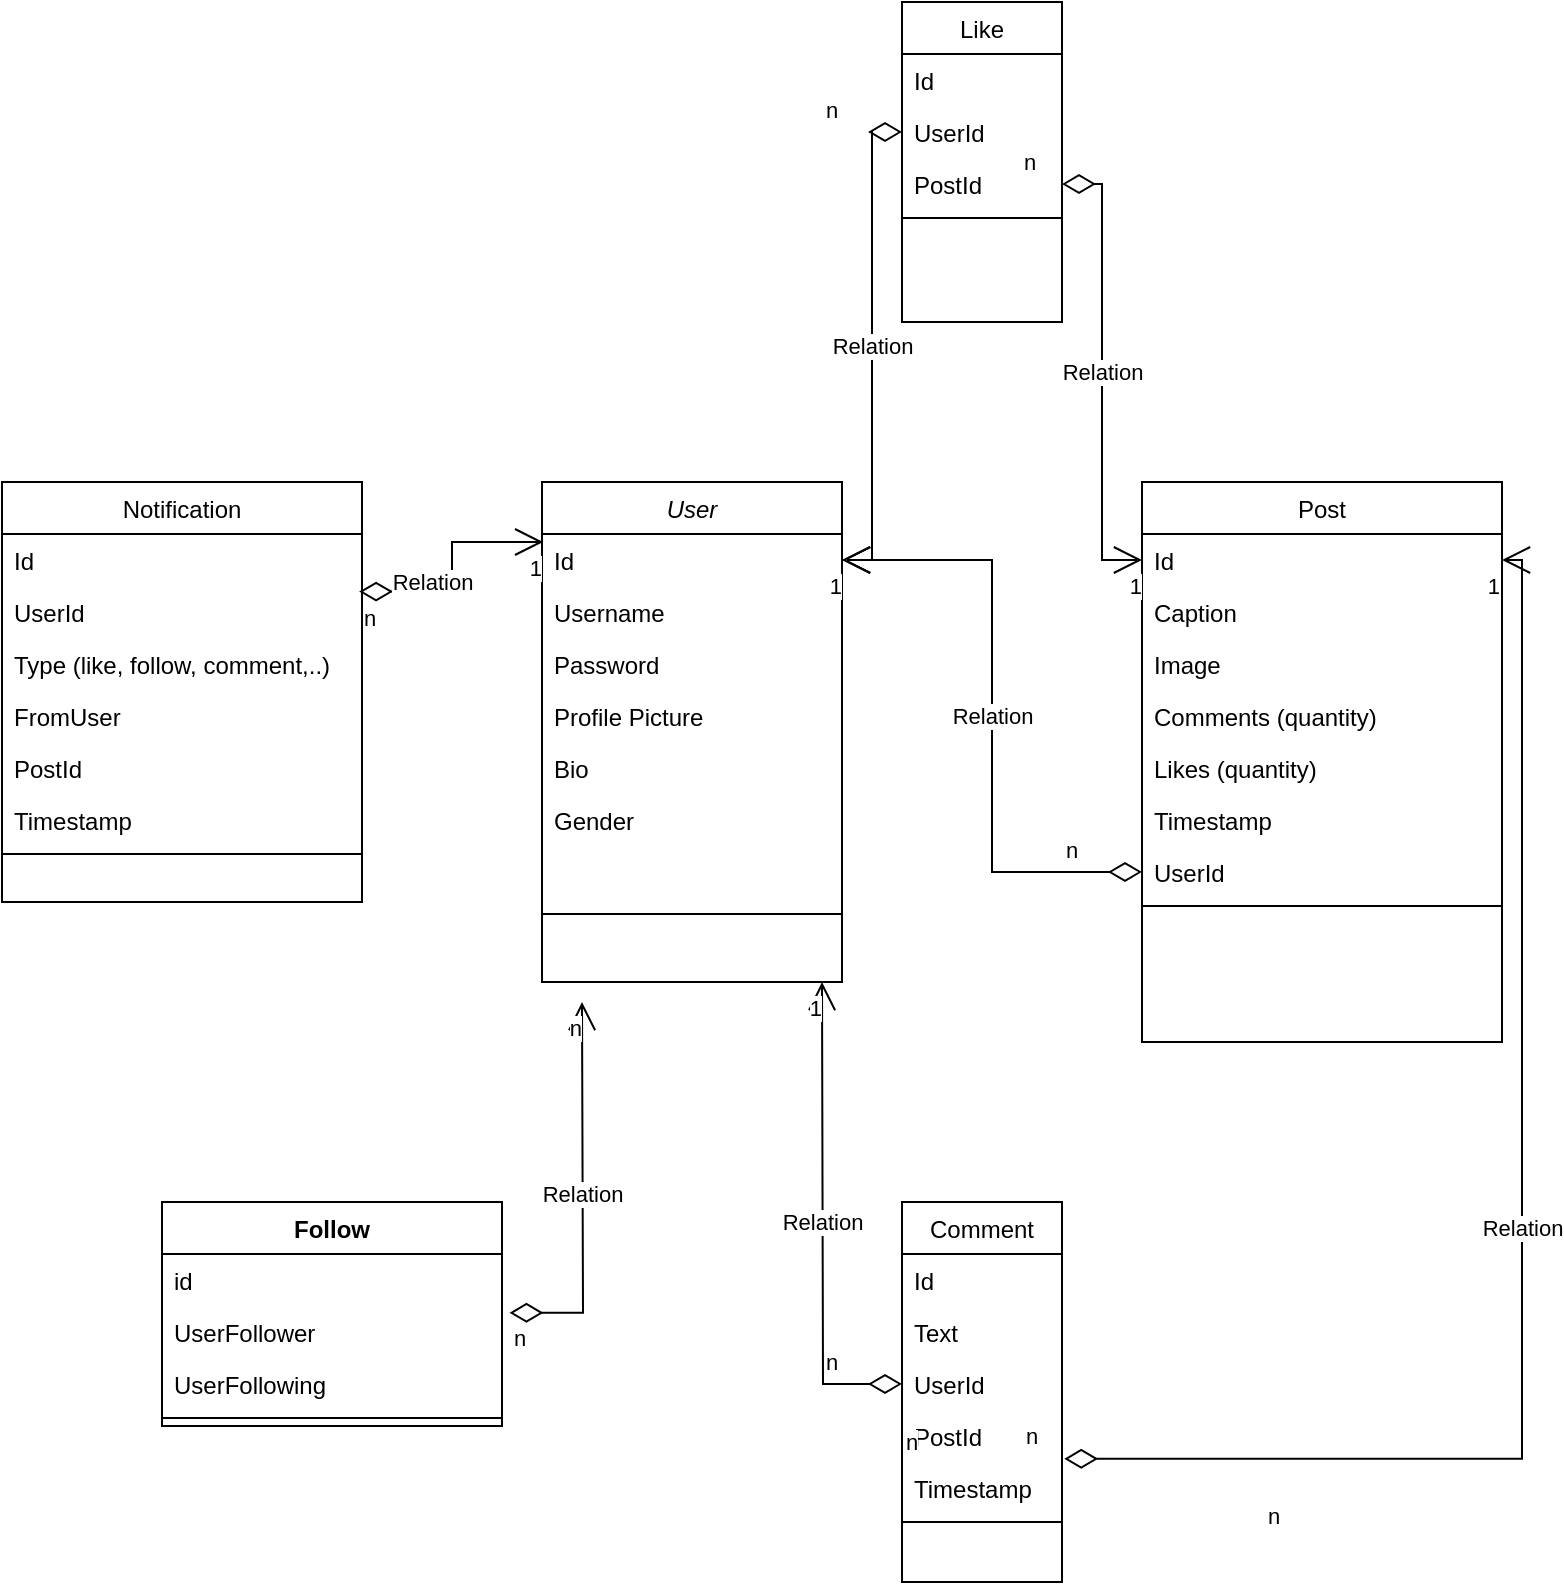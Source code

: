 <mxfile version="22.0.8" type="github">
  <diagram id="C5RBs43oDa-KdzZeNtuy" name="Page-1">
    <mxGraphModel dx="1877" dy="1743" grid="1" gridSize="10" guides="1" tooltips="1" connect="1" arrows="1" fold="1" page="1" pageScale="1" pageWidth="827" pageHeight="1169" math="0" shadow="0">
      <root>
        <mxCell id="WIyWlLk6GJQsqaUBKTNV-0" />
        <mxCell id="WIyWlLk6GJQsqaUBKTNV-1" parent="WIyWlLk6GJQsqaUBKTNV-0" />
        <mxCell id="zkfFHV4jXpPFQw0GAbJ--0" value="User" style="swimlane;fontStyle=2;align=center;verticalAlign=top;childLayout=stackLayout;horizontal=1;startSize=26;horizontalStack=0;resizeParent=1;resizeLast=0;collapsible=1;marginBottom=0;rounded=0;shadow=0;strokeWidth=1;" parent="WIyWlLk6GJQsqaUBKTNV-1" vertex="1">
          <mxGeometry x="140" y="80" width="150" height="250" as="geometry">
            <mxRectangle x="140" y="80" width="160" height="26" as="alternateBounds" />
          </mxGeometry>
        </mxCell>
        <mxCell id="zkfFHV4jXpPFQw0GAbJ--1" value="Id" style="text;align=left;verticalAlign=top;spacingLeft=4;spacingRight=4;overflow=hidden;rotatable=0;points=[[0,0.5],[1,0.5]];portConstraint=eastwest;" parent="zkfFHV4jXpPFQw0GAbJ--0" vertex="1">
          <mxGeometry y="26" width="150" height="26" as="geometry" />
        </mxCell>
        <mxCell id="K0CFgPnQDJV9Pd38ulki-9" value="Username" style="text;align=left;verticalAlign=top;spacingLeft=4;spacingRight=4;overflow=hidden;rotatable=0;points=[[0,0.5],[1,0.5]];portConstraint=eastwest;" vertex="1" parent="zkfFHV4jXpPFQw0GAbJ--0">
          <mxGeometry y="52" width="150" height="26" as="geometry" />
        </mxCell>
        <mxCell id="zkfFHV4jXpPFQw0GAbJ--2" value="Password" style="text;align=left;verticalAlign=top;spacingLeft=4;spacingRight=4;overflow=hidden;rotatable=0;points=[[0,0.5],[1,0.5]];portConstraint=eastwest;rounded=0;shadow=0;html=0;" parent="zkfFHV4jXpPFQw0GAbJ--0" vertex="1">
          <mxGeometry y="78" width="150" height="26" as="geometry" />
        </mxCell>
        <mxCell id="zkfFHV4jXpPFQw0GAbJ--3" value="Profile Picture" style="text;align=left;verticalAlign=top;spacingLeft=4;spacingRight=4;overflow=hidden;rotatable=0;points=[[0,0.5],[1,0.5]];portConstraint=eastwest;rounded=0;shadow=0;html=0;" parent="zkfFHV4jXpPFQw0GAbJ--0" vertex="1">
          <mxGeometry y="104" width="150" height="26" as="geometry" />
        </mxCell>
        <mxCell id="zkfFHV4jXpPFQw0GAbJ--5" value="Bio" style="text;align=left;verticalAlign=top;spacingLeft=4;spacingRight=4;overflow=hidden;rotatable=0;points=[[0,0.5],[1,0.5]];portConstraint=eastwest;" parent="zkfFHV4jXpPFQw0GAbJ--0" vertex="1">
          <mxGeometry y="130" width="150" height="26" as="geometry" />
        </mxCell>
        <mxCell id="K0CFgPnQDJV9Pd38ulki-8" value="Gender" style="text;align=left;verticalAlign=top;spacingLeft=4;spacingRight=4;overflow=hidden;rotatable=0;points=[[0,0.5],[1,0.5]];portConstraint=eastwest;" vertex="1" parent="zkfFHV4jXpPFQw0GAbJ--0">
          <mxGeometry y="156" width="150" height="26" as="geometry" />
        </mxCell>
        <mxCell id="zkfFHV4jXpPFQw0GAbJ--4" value="" style="line;html=1;strokeWidth=1;align=left;verticalAlign=middle;spacingTop=-1;spacingLeft=3;spacingRight=3;rotatable=0;labelPosition=right;points=[];portConstraint=eastwest;" parent="zkfFHV4jXpPFQw0GAbJ--0" vertex="1">
          <mxGeometry y="182" width="150" height="68" as="geometry" />
        </mxCell>
        <mxCell id="zkfFHV4jXpPFQw0GAbJ--6" value="Comment" style="swimlane;fontStyle=0;align=center;verticalAlign=top;childLayout=stackLayout;horizontal=1;startSize=26;horizontalStack=0;resizeParent=1;resizeLast=0;collapsible=1;marginBottom=0;rounded=0;shadow=0;strokeWidth=1;" parent="WIyWlLk6GJQsqaUBKTNV-1" vertex="1">
          <mxGeometry x="320" y="440" width="80" height="190" as="geometry">
            <mxRectangle x="130" y="380" width="160" height="26" as="alternateBounds" />
          </mxGeometry>
        </mxCell>
        <mxCell id="zkfFHV4jXpPFQw0GAbJ--7" value="Id" style="text;align=left;verticalAlign=top;spacingLeft=4;spacingRight=4;overflow=hidden;rotatable=0;points=[[0,0.5],[1,0.5]];portConstraint=eastwest;" parent="zkfFHV4jXpPFQw0GAbJ--6" vertex="1">
          <mxGeometry y="26" width="80" height="26" as="geometry" />
        </mxCell>
        <mxCell id="zkfFHV4jXpPFQw0GAbJ--8" value="Text" style="text;align=left;verticalAlign=top;spacingLeft=4;spacingRight=4;overflow=hidden;rotatable=0;points=[[0,0.5],[1,0.5]];portConstraint=eastwest;rounded=0;shadow=0;html=0;" parent="zkfFHV4jXpPFQw0GAbJ--6" vertex="1">
          <mxGeometry y="52" width="80" height="26" as="geometry" />
        </mxCell>
        <mxCell id="K0CFgPnQDJV9Pd38ulki-23" value="UserId" style="text;align=left;verticalAlign=top;spacingLeft=4;spacingRight=4;overflow=hidden;rotatable=0;points=[[0,0.5],[1,0.5]];portConstraint=eastwest;rounded=0;shadow=0;html=0;" vertex="1" parent="zkfFHV4jXpPFQw0GAbJ--6">
          <mxGeometry y="78" width="80" height="26" as="geometry" />
        </mxCell>
        <mxCell id="K0CFgPnQDJV9Pd38ulki-24" value="PostId" style="text;align=left;verticalAlign=top;spacingLeft=4;spacingRight=4;overflow=hidden;rotatable=0;points=[[0,0.5],[1,0.5]];portConstraint=eastwest;rounded=0;shadow=0;html=0;" vertex="1" parent="zkfFHV4jXpPFQw0GAbJ--6">
          <mxGeometry y="104" width="80" height="26" as="geometry" />
        </mxCell>
        <mxCell id="K0CFgPnQDJV9Pd38ulki-25" value="Timestamp" style="text;align=left;verticalAlign=top;spacingLeft=4;spacingRight=4;overflow=hidden;rotatable=0;points=[[0,0.5],[1,0.5]];portConstraint=eastwest;rounded=0;shadow=0;html=0;" vertex="1" parent="zkfFHV4jXpPFQw0GAbJ--6">
          <mxGeometry y="130" width="80" height="26" as="geometry" />
        </mxCell>
        <mxCell id="zkfFHV4jXpPFQw0GAbJ--9" value="" style="line;html=1;strokeWidth=1;align=left;verticalAlign=middle;spacingTop=-1;spacingLeft=3;spacingRight=3;rotatable=0;labelPosition=right;points=[];portConstraint=eastwest;" parent="zkfFHV4jXpPFQw0GAbJ--6" vertex="1">
          <mxGeometry y="156" width="80" height="8" as="geometry" />
        </mxCell>
        <mxCell id="zkfFHV4jXpPFQw0GAbJ--13" value=" Notification" style="swimlane;fontStyle=0;align=center;verticalAlign=top;childLayout=stackLayout;horizontal=1;startSize=26;horizontalStack=0;resizeParent=1;resizeLast=0;collapsible=1;marginBottom=0;rounded=0;shadow=0;strokeWidth=1;" parent="WIyWlLk6GJQsqaUBKTNV-1" vertex="1">
          <mxGeometry x="-130" y="80" width="180" height="210" as="geometry">
            <mxRectangle x="340" y="380" width="170" height="26" as="alternateBounds" />
          </mxGeometry>
        </mxCell>
        <mxCell id="zkfFHV4jXpPFQw0GAbJ--14" value="Id" style="text;align=left;verticalAlign=top;spacingLeft=4;spacingRight=4;overflow=hidden;rotatable=0;points=[[0,0.5],[1,0.5]];portConstraint=eastwest;" parent="zkfFHV4jXpPFQw0GAbJ--13" vertex="1">
          <mxGeometry y="26" width="180" height="26" as="geometry" />
        </mxCell>
        <mxCell id="K0CFgPnQDJV9Pd38ulki-15" value="UserId&#xa;" style="text;align=left;verticalAlign=top;spacingLeft=4;spacingRight=4;overflow=hidden;rotatable=0;points=[[0,0.5],[1,0.5]];portConstraint=eastwest;" vertex="1" parent="zkfFHV4jXpPFQw0GAbJ--13">
          <mxGeometry y="52" width="180" height="26" as="geometry" />
        </mxCell>
        <mxCell id="K0CFgPnQDJV9Pd38ulki-17" value="Type (like, follow, comment,..)" style="text;align=left;verticalAlign=top;spacingLeft=4;spacingRight=4;overflow=hidden;rotatable=0;points=[[0,0.5],[1,0.5]];portConstraint=eastwest;" vertex="1" parent="zkfFHV4jXpPFQw0GAbJ--13">
          <mxGeometry y="78" width="180" height="26" as="geometry" />
        </mxCell>
        <mxCell id="K0CFgPnQDJV9Pd38ulki-16" value="FromUser" style="text;align=left;verticalAlign=top;spacingLeft=4;spacingRight=4;overflow=hidden;rotatable=0;points=[[0,0.5],[1,0.5]];portConstraint=eastwest;" vertex="1" parent="zkfFHV4jXpPFQw0GAbJ--13">
          <mxGeometry y="104" width="180" height="26" as="geometry" />
        </mxCell>
        <mxCell id="K0CFgPnQDJV9Pd38ulki-18" value="PostId" style="text;align=left;verticalAlign=top;spacingLeft=4;spacingRight=4;overflow=hidden;rotatable=0;points=[[0,0.5],[1,0.5]];portConstraint=eastwest;" vertex="1" parent="zkfFHV4jXpPFQw0GAbJ--13">
          <mxGeometry y="130" width="180" height="26" as="geometry" />
        </mxCell>
        <mxCell id="K0CFgPnQDJV9Pd38ulki-19" value="Timestamp" style="text;align=left;verticalAlign=top;spacingLeft=4;spacingRight=4;overflow=hidden;rotatable=0;points=[[0,0.5],[1,0.5]];portConstraint=eastwest;" vertex="1" parent="zkfFHV4jXpPFQw0GAbJ--13">
          <mxGeometry y="156" width="180" height="26" as="geometry" />
        </mxCell>
        <mxCell id="zkfFHV4jXpPFQw0GAbJ--15" value="" style="line;html=1;strokeWidth=1;align=left;verticalAlign=middle;spacingTop=-1;spacingLeft=3;spacingRight=3;rotatable=0;labelPosition=right;points=[];portConstraint=eastwest;" parent="zkfFHV4jXpPFQw0GAbJ--13" vertex="1">
          <mxGeometry y="182" width="180" height="8" as="geometry" />
        </mxCell>
        <mxCell id="zkfFHV4jXpPFQw0GAbJ--17" value="Post" style="swimlane;fontStyle=0;align=center;verticalAlign=top;childLayout=stackLayout;horizontal=1;startSize=26;horizontalStack=0;resizeParent=1;resizeLast=0;collapsible=1;marginBottom=0;rounded=0;shadow=0;strokeWidth=1;" parent="WIyWlLk6GJQsqaUBKTNV-1" vertex="1">
          <mxGeometry x="440" y="80" width="180" height="280" as="geometry">
            <mxRectangle x="550" y="140" width="160" height="26" as="alternateBounds" />
          </mxGeometry>
        </mxCell>
        <mxCell id="zkfFHV4jXpPFQw0GAbJ--18" value="Id" style="text;align=left;verticalAlign=top;spacingLeft=4;spacingRight=4;overflow=hidden;rotatable=0;points=[[0,0.5],[1,0.5]];portConstraint=eastwest;" parent="zkfFHV4jXpPFQw0GAbJ--17" vertex="1">
          <mxGeometry y="26" width="180" height="26" as="geometry" />
        </mxCell>
        <mxCell id="zkfFHV4jXpPFQw0GAbJ--19" value="Caption" style="text;align=left;verticalAlign=top;spacingLeft=4;spacingRight=4;overflow=hidden;rotatable=0;points=[[0,0.5],[1,0.5]];portConstraint=eastwest;rounded=0;shadow=0;html=0;" parent="zkfFHV4jXpPFQw0GAbJ--17" vertex="1">
          <mxGeometry y="52" width="180" height="26" as="geometry" />
        </mxCell>
        <mxCell id="K0CFgPnQDJV9Pd38ulki-10" value="Image" style="text;align=left;verticalAlign=top;spacingLeft=4;spacingRight=4;overflow=hidden;rotatable=0;points=[[0,0.5],[1,0.5]];portConstraint=eastwest;rounded=0;shadow=0;html=0;" vertex="1" parent="zkfFHV4jXpPFQw0GAbJ--17">
          <mxGeometry y="78" width="180" height="26" as="geometry" />
        </mxCell>
        <mxCell id="zkfFHV4jXpPFQw0GAbJ--20" value="Comments (quantity)" style="text;align=left;verticalAlign=top;spacingLeft=4;spacingRight=4;overflow=hidden;rotatable=0;points=[[0,0.5],[1,0.5]];portConstraint=eastwest;rounded=0;shadow=0;html=0;" parent="zkfFHV4jXpPFQw0GAbJ--17" vertex="1">
          <mxGeometry y="104" width="180" height="26" as="geometry" />
        </mxCell>
        <mxCell id="zkfFHV4jXpPFQw0GAbJ--21" value="Likes (quantity)" style="text;align=left;verticalAlign=top;spacingLeft=4;spacingRight=4;overflow=hidden;rotatable=0;points=[[0,0.5],[1,0.5]];portConstraint=eastwest;rounded=0;shadow=0;html=0;" parent="zkfFHV4jXpPFQw0GAbJ--17" vertex="1">
          <mxGeometry y="130" width="180" height="26" as="geometry" />
        </mxCell>
        <mxCell id="K0CFgPnQDJV9Pd38ulki-14" value="Timestamp" style="text;align=left;verticalAlign=top;spacingLeft=4;spacingRight=4;overflow=hidden;rotatable=0;points=[[0,0.5],[1,0.5]];portConstraint=eastwest;rounded=0;shadow=0;html=0;" vertex="1" parent="zkfFHV4jXpPFQw0GAbJ--17">
          <mxGeometry y="156" width="180" height="26" as="geometry" />
        </mxCell>
        <mxCell id="zkfFHV4jXpPFQw0GAbJ--22" value="UserId" style="text;align=left;verticalAlign=top;spacingLeft=4;spacingRight=4;overflow=hidden;rotatable=0;points=[[0,0.5],[1,0.5]];portConstraint=eastwest;rounded=0;shadow=0;html=0;" parent="zkfFHV4jXpPFQw0GAbJ--17" vertex="1">
          <mxGeometry y="182" width="180" height="26" as="geometry" />
        </mxCell>
        <mxCell id="zkfFHV4jXpPFQw0GAbJ--23" value="" style="line;html=1;strokeWidth=1;align=left;verticalAlign=middle;spacingTop=-1;spacingLeft=3;spacingRight=3;rotatable=0;labelPosition=right;points=[];portConstraint=eastwest;" parent="zkfFHV4jXpPFQw0GAbJ--17" vertex="1">
          <mxGeometry y="208" width="180" height="8" as="geometry" />
        </mxCell>
        <mxCell id="K0CFgPnQDJV9Pd38ulki-0" value="Follow" style="swimlane;fontStyle=1;align=center;verticalAlign=top;childLayout=stackLayout;horizontal=1;startSize=26;horizontalStack=0;resizeParent=1;resizeParentMax=0;resizeLast=0;collapsible=1;marginBottom=0;whiteSpace=wrap;html=1;" vertex="1" parent="WIyWlLk6GJQsqaUBKTNV-1">
          <mxGeometry x="-50" y="440" width="170" height="112" as="geometry" />
        </mxCell>
        <mxCell id="K0CFgPnQDJV9Pd38ulki-1" value="id" style="text;strokeColor=none;fillColor=none;align=left;verticalAlign=top;spacingLeft=4;spacingRight=4;overflow=hidden;rotatable=0;points=[[0,0.5],[1,0.5]];portConstraint=eastwest;whiteSpace=wrap;html=1;" vertex="1" parent="K0CFgPnQDJV9Pd38ulki-0">
          <mxGeometry y="26" width="170" height="26" as="geometry" />
        </mxCell>
        <mxCell id="K0CFgPnQDJV9Pd38ulki-78" value="UserFollower" style="text;strokeColor=none;fillColor=none;align=left;verticalAlign=top;spacingLeft=4;spacingRight=4;overflow=hidden;rotatable=0;points=[[0,0.5],[1,0.5]];portConstraint=eastwest;whiteSpace=wrap;html=1;" vertex="1" parent="K0CFgPnQDJV9Pd38ulki-0">
          <mxGeometry y="52" width="170" height="26" as="geometry" />
        </mxCell>
        <mxCell id="K0CFgPnQDJV9Pd38ulki-79" value="UserFollowing" style="text;strokeColor=none;fillColor=none;align=left;verticalAlign=top;spacingLeft=4;spacingRight=4;overflow=hidden;rotatable=0;points=[[0,0.5],[1,0.5]];portConstraint=eastwest;whiteSpace=wrap;html=1;" vertex="1" parent="K0CFgPnQDJV9Pd38ulki-0">
          <mxGeometry y="78" width="170" height="26" as="geometry" />
        </mxCell>
        <mxCell id="K0CFgPnQDJV9Pd38ulki-2" value="" style="line;strokeWidth=1;fillColor=none;align=left;verticalAlign=middle;spacingTop=-1;spacingLeft=3;spacingRight=3;rotatable=0;labelPosition=right;points=[];portConstraint=eastwest;strokeColor=inherit;" vertex="1" parent="K0CFgPnQDJV9Pd38ulki-0">
          <mxGeometry y="104" width="170" height="8" as="geometry" />
        </mxCell>
        <mxCell id="K0CFgPnQDJV9Pd38ulki-11" value="Relation" style="endArrow=open;html=1;endSize=12;startArrow=diamondThin;startSize=14;startFill=0;edgeStyle=orthogonalEdgeStyle;rounded=0;exitX=0;exitY=0.5;exitDx=0;exitDy=0;entryX=1;entryY=0.5;entryDx=0;entryDy=0;" edge="1" parent="WIyWlLk6GJQsqaUBKTNV-1" source="zkfFHV4jXpPFQw0GAbJ--22" target="zkfFHV4jXpPFQw0GAbJ--1">
          <mxGeometry relative="1" as="geometry">
            <mxPoint x="420" y="204.5" as="sourcePoint" />
            <mxPoint x="580" y="204.5" as="targetPoint" />
          </mxGeometry>
        </mxCell>
        <mxCell id="K0CFgPnQDJV9Pd38ulki-12" value="n" style="edgeLabel;resizable=0;html=1;align=left;verticalAlign=top;" connectable="0" vertex="1" parent="K0CFgPnQDJV9Pd38ulki-11">
          <mxGeometry x="-1" relative="1" as="geometry">
            <mxPoint x="-40" y="-24" as="offset" />
          </mxGeometry>
        </mxCell>
        <mxCell id="K0CFgPnQDJV9Pd38ulki-13" value="1" style="edgeLabel;resizable=0;html=1;align=right;verticalAlign=top;" connectable="0" vertex="1" parent="K0CFgPnQDJV9Pd38ulki-11">
          <mxGeometry x="1" relative="1" as="geometry" />
        </mxCell>
        <mxCell id="K0CFgPnQDJV9Pd38ulki-26" value="Relation" style="endArrow=open;html=1;endSize=12;startArrow=diamondThin;startSize=14;startFill=0;edgeStyle=orthogonalEdgeStyle;rounded=0;exitX=1.014;exitY=0.938;exitDx=0;exitDy=0;exitPerimeter=0;entryX=1;entryY=0.5;entryDx=0;entryDy=0;" edge="1" parent="WIyWlLk6GJQsqaUBKTNV-1" source="K0CFgPnQDJV9Pd38ulki-24" target="zkfFHV4jXpPFQw0GAbJ--18">
          <mxGeometry relative="1" as="geometry">
            <mxPoint x="617" y="410" as="sourcePoint" />
            <mxPoint x="510" y="360" as="targetPoint" />
          </mxGeometry>
        </mxCell>
        <mxCell id="K0CFgPnQDJV9Pd38ulki-27" value="n" style="edgeLabel;resizable=0;html=1;align=left;verticalAlign=top;" connectable="0" vertex="1" parent="K0CFgPnQDJV9Pd38ulki-26">
          <mxGeometry x="-1" relative="1" as="geometry">
            <mxPoint x="-21" y="-24" as="offset" />
          </mxGeometry>
        </mxCell>
        <mxCell id="K0CFgPnQDJV9Pd38ulki-28" value="1" style="edgeLabel;resizable=0;html=1;align=right;verticalAlign=top;" connectable="0" vertex="1" parent="K0CFgPnQDJV9Pd38ulki-26">
          <mxGeometry x="1" relative="1" as="geometry" />
        </mxCell>
        <mxCell id="K0CFgPnQDJV9Pd38ulki-29" value="Relation" style="endArrow=open;html=1;endSize=12;startArrow=diamondThin;startSize=14;startFill=0;edgeStyle=orthogonalEdgeStyle;rounded=0;exitX=0;exitY=0.5;exitDx=0;exitDy=0;" edge="1" parent="WIyWlLk6GJQsqaUBKTNV-1" source="K0CFgPnQDJV9Pd38ulki-23">
          <mxGeometry relative="1" as="geometry">
            <mxPoint x="427" y="360" as="sourcePoint" />
            <mxPoint x="280" y="330" as="targetPoint" />
          </mxGeometry>
        </mxCell>
        <mxCell id="K0CFgPnQDJV9Pd38ulki-30" value="n" style="edgeLabel;resizable=0;html=1;align=left;verticalAlign=top;" connectable="0" vertex="1" parent="K0CFgPnQDJV9Pd38ulki-29">
          <mxGeometry x="-1" relative="1" as="geometry">
            <mxPoint x="-40" y="-24" as="offset" />
          </mxGeometry>
        </mxCell>
        <mxCell id="K0CFgPnQDJV9Pd38ulki-31" value="1" style="edgeLabel;resizable=0;html=1;align=right;verticalAlign=top;" connectable="0" vertex="1" parent="K0CFgPnQDJV9Pd38ulki-29">
          <mxGeometry x="1" relative="1" as="geometry" />
        </mxCell>
        <mxCell id="K0CFgPnQDJV9Pd38ulki-20" value="Relation" style="endArrow=open;html=1;endSize=12;startArrow=diamondThin;startSize=14;startFill=0;edgeStyle=orthogonalEdgeStyle;rounded=0;exitX=0.992;exitY=0.108;exitDx=0;exitDy=0;exitPerimeter=0;entryX=0.004;entryY=0.154;entryDx=0;entryDy=0;entryPerimeter=0;" edge="1" parent="WIyWlLk6GJQsqaUBKTNV-1" source="K0CFgPnQDJV9Pd38ulki-15" target="zkfFHV4jXpPFQw0GAbJ--1">
          <mxGeometry x="-0.125" y="10" relative="1" as="geometry">
            <mxPoint x="50" y="143" as="sourcePoint" />
            <mxPoint x="140" y="120" as="targetPoint" />
            <mxPoint as="offset" />
          </mxGeometry>
        </mxCell>
        <mxCell id="K0CFgPnQDJV9Pd38ulki-21" value="n" style="edgeLabel;resizable=0;html=1;align=left;verticalAlign=top;" connectable="0" vertex="1" parent="K0CFgPnQDJV9Pd38ulki-20">
          <mxGeometry x="-1" relative="1" as="geometry" />
        </mxCell>
        <mxCell id="K0CFgPnQDJV9Pd38ulki-22" value="1" style="edgeLabel;resizable=0;html=1;align=right;verticalAlign=top;" connectable="0" vertex="1" parent="K0CFgPnQDJV9Pd38ulki-20">
          <mxGeometry x="1" relative="1" as="geometry" />
        </mxCell>
        <mxCell id="K0CFgPnQDJV9Pd38ulki-59" value="Like" style="swimlane;fontStyle=0;align=center;verticalAlign=top;childLayout=stackLayout;horizontal=1;startSize=26;horizontalStack=0;resizeParent=1;resizeLast=0;collapsible=1;marginBottom=0;rounded=0;shadow=0;strokeWidth=1;" vertex="1" parent="WIyWlLk6GJQsqaUBKTNV-1">
          <mxGeometry x="320" y="-160" width="80" height="160" as="geometry">
            <mxRectangle x="130" y="380" width="160" height="26" as="alternateBounds" />
          </mxGeometry>
        </mxCell>
        <mxCell id="K0CFgPnQDJV9Pd38ulki-60" value="Id" style="text;align=left;verticalAlign=top;spacingLeft=4;spacingRight=4;overflow=hidden;rotatable=0;points=[[0,0.5],[1,0.5]];portConstraint=eastwest;" vertex="1" parent="K0CFgPnQDJV9Pd38ulki-59">
          <mxGeometry y="26" width="80" height="26" as="geometry" />
        </mxCell>
        <mxCell id="K0CFgPnQDJV9Pd38ulki-61" value="UserId" style="text;align=left;verticalAlign=top;spacingLeft=4;spacingRight=4;overflow=hidden;rotatable=0;points=[[0,0.5],[1,0.5]];portConstraint=eastwest;rounded=0;shadow=0;html=0;" vertex="1" parent="K0CFgPnQDJV9Pd38ulki-59">
          <mxGeometry y="52" width="80" height="26" as="geometry" />
        </mxCell>
        <mxCell id="K0CFgPnQDJV9Pd38ulki-63" value="PostId" style="text;align=left;verticalAlign=top;spacingLeft=4;spacingRight=4;overflow=hidden;rotatable=0;points=[[0,0.5],[1,0.5]];portConstraint=eastwest;rounded=0;shadow=0;html=0;" vertex="1" parent="K0CFgPnQDJV9Pd38ulki-59">
          <mxGeometry y="78" width="80" height="26" as="geometry" />
        </mxCell>
        <mxCell id="K0CFgPnQDJV9Pd38ulki-65" value="" style="line;html=1;strokeWidth=1;align=left;verticalAlign=middle;spacingTop=-1;spacingLeft=3;spacingRight=3;rotatable=0;labelPosition=right;points=[];portConstraint=eastwest;" vertex="1" parent="K0CFgPnQDJV9Pd38ulki-59">
          <mxGeometry y="104" width="80" height="8" as="geometry" />
        </mxCell>
        <mxCell id="K0CFgPnQDJV9Pd38ulki-66" value="n" style="edgeLabel;resizable=0;html=1;align=left;verticalAlign=top;" connectable="0" vertex="1" parent="WIyWlLk6GJQsqaUBKTNV-1">
          <mxGeometry x="501.24" y="584.388" as="geometry" />
        </mxCell>
        <mxCell id="K0CFgPnQDJV9Pd38ulki-67" value="n" style="edgeLabel;resizable=0;html=1;align=left;verticalAlign=top;" connectable="0" vertex="1" parent="WIyWlLk6GJQsqaUBKTNV-1">
          <mxGeometry x="320" y="547" as="geometry" />
        </mxCell>
        <mxCell id="K0CFgPnQDJV9Pd38ulki-68" value="Relation" style="endArrow=open;html=1;endSize=12;startArrow=diamondThin;startSize=14;startFill=0;edgeStyle=orthogonalEdgeStyle;rounded=0;exitX=0;exitY=0.5;exitDx=0;exitDy=0;entryX=1;entryY=0.5;entryDx=0;entryDy=0;" edge="1" parent="WIyWlLk6GJQsqaUBKTNV-1" source="K0CFgPnQDJV9Pd38ulki-61" target="zkfFHV4jXpPFQw0GAbJ--1">
          <mxGeometry relative="1" as="geometry">
            <mxPoint x="235" y="20.25" as="sourcePoint" />
            <mxPoint x="195" y="-180.75" as="targetPoint" />
          </mxGeometry>
        </mxCell>
        <mxCell id="K0CFgPnQDJV9Pd38ulki-69" value="n" style="edgeLabel;resizable=0;html=1;align=left;verticalAlign=top;" connectable="0" vertex="1" parent="K0CFgPnQDJV9Pd38ulki-68">
          <mxGeometry x="-1" relative="1" as="geometry">
            <mxPoint x="-40" y="-24" as="offset" />
          </mxGeometry>
        </mxCell>
        <mxCell id="K0CFgPnQDJV9Pd38ulki-70" value="1" style="edgeLabel;resizable=0;html=1;align=right;verticalAlign=top;" connectable="0" vertex="1" parent="K0CFgPnQDJV9Pd38ulki-68">
          <mxGeometry x="1" relative="1" as="geometry" />
        </mxCell>
        <mxCell id="K0CFgPnQDJV9Pd38ulki-71" value="Relation" style="endArrow=open;html=1;endSize=12;startArrow=diamondThin;startSize=14;startFill=0;edgeStyle=orthogonalEdgeStyle;rounded=0;exitX=1;exitY=0.5;exitDx=0;exitDy=0;entryX=0;entryY=0.5;entryDx=0;entryDy=0;" edge="1" parent="WIyWlLk6GJQsqaUBKTNV-1" source="K0CFgPnQDJV9Pd38ulki-63" target="zkfFHV4jXpPFQw0GAbJ--18">
          <mxGeometry relative="1" as="geometry">
            <mxPoint x="530" y="23.75" as="sourcePoint" />
            <mxPoint x="558" y="-184.25" as="targetPoint" />
          </mxGeometry>
        </mxCell>
        <mxCell id="K0CFgPnQDJV9Pd38ulki-72" value="n" style="edgeLabel;resizable=0;html=1;align=left;verticalAlign=top;" connectable="0" vertex="1" parent="K0CFgPnQDJV9Pd38ulki-71">
          <mxGeometry x="-1" relative="1" as="geometry">
            <mxPoint x="-21" y="-24" as="offset" />
          </mxGeometry>
        </mxCell>
        <mxCell id="K0CFgPnQDJV9Pd38ulki-73" value="1" style="edgeLabel;resizable=0;html=1;align=right;verticalAlign=top;" connectable="0" vertex="1" parent="K0CFgPnQDJV9Pd38ulki-71">
          <mxGeometry x="1" relative="1" as="geometry" />
        </mxCell>
        <mxCell id="K0CFgPnQDJV9Pd38ulki-80" value="Relation" style="endArrow=open;html=1;endSize=12;startArrow=diamondThin;startSize=14;startFill=0;edgeStyle=orthogonalEdgeStyle;rounded=0;exitX=1.022;exitY=0.131;exitDx=0;exitDy=0;exitPerimeter=0;" edge="1" parent="WIyWlLk6GJQsqaUBKTNV-1" source="K0CFgPnQDJV9Pd38ulki-78">
          <mxGeometry relative="1" as="geometry">
            <mxPoint x="-120" y="370" as="sourcePoint" />
            <mxPoint x="160" y="340" as="targetPoint" />
          </mxGeometry>
        </mxCell>
        <mxCell id="K0CFgPnQDJV9Pd38ulki-81" value="n" style="edgeLabel;resizable=0;html=1;align=left;verticalAlign=top;" connectable="0" vertex="1" parent="K0CFgPnQDJV9Pd38ulki-80">
          <mxGeometry x="-1" relative="1" as="geometry" />
        </mxCell>
        <mxCell id="K0CFgPnQDJV9Pd38ulki-82" value="n" style="edgeLabel;resizable=0;html=1;align=right;verticalAlign=top;" connectable="0" vertex="1" parent="K0CFgPnQDJV9Pd38ulki-80">
          <mxGeometry x="1" relative="1" as="geometry" />
        </mxCell>
      </root>
    </mxGraphModel>
  </diagram>
</mxfile>
